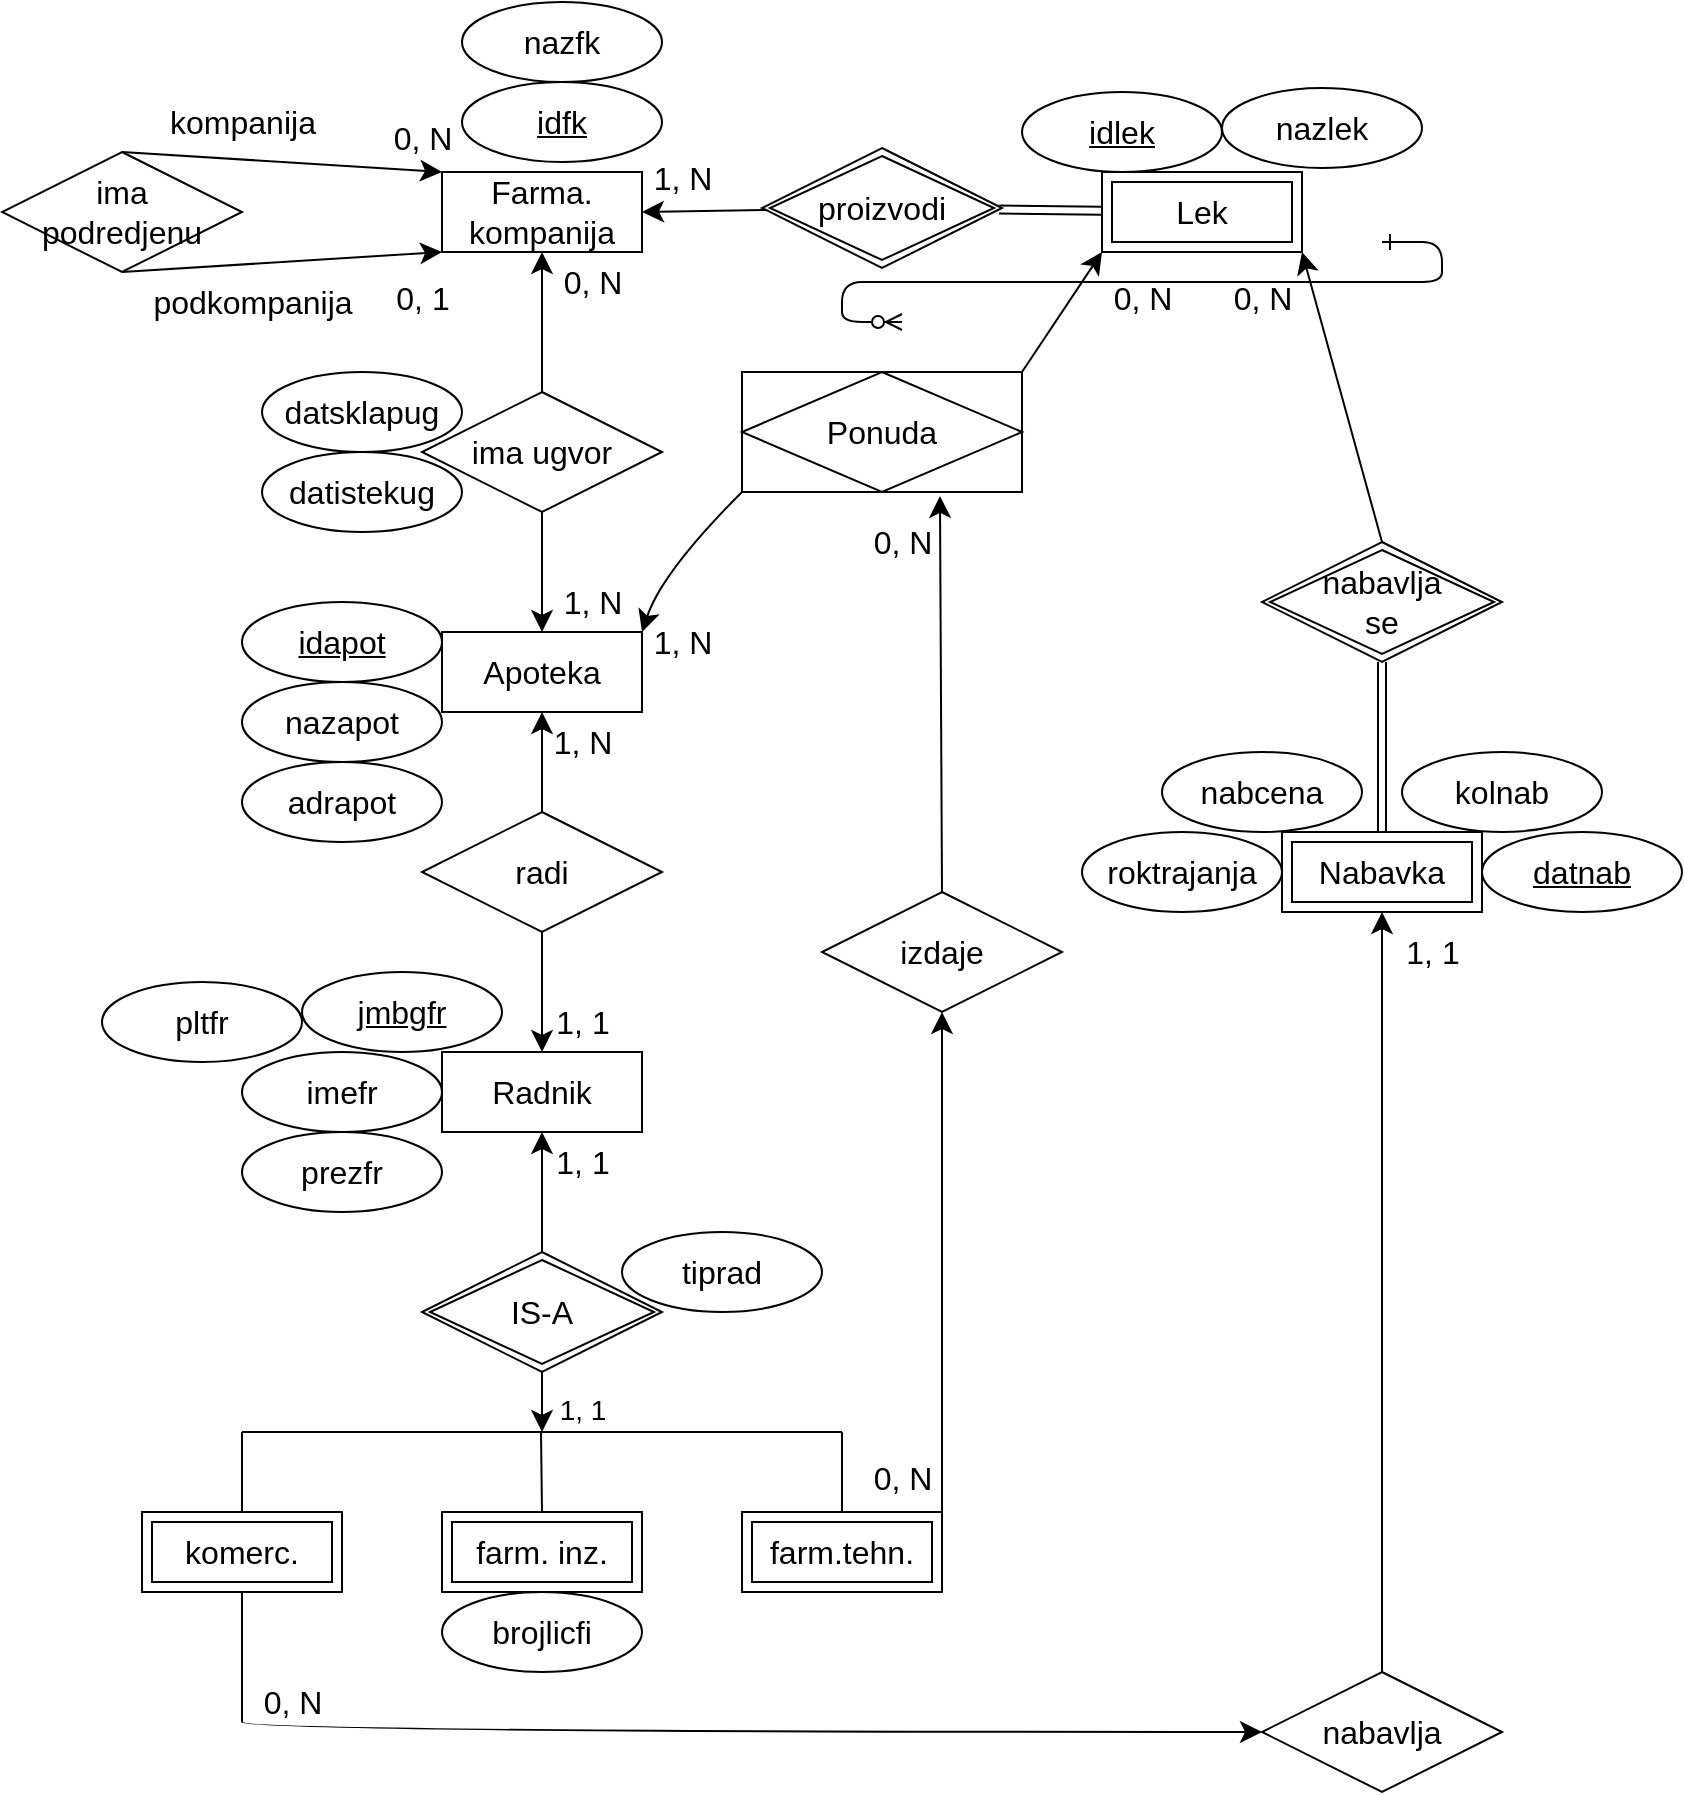 <mxfile version="23.1.2" type="device">
  <diagram id="R2lEEEUBdFMjLlhIrx00" name="Page-1">
    <mxGraphModel dx="742" dy="821" grid="1" gridSize="10" guides="1" tooltips="1" connect="1" arrows="1" fold="1" page="1" pageScale="1" pageWidth="850" pageHeight="1100" math="0" shadow="0" extFonts="Permanent Marker^https://fonts.googleapis.com/css?family=Permanent+Marker">
      <root>
        <mxCell id="0" />
        <mxCell id="1" parent="0" />
        <mxCell id="C-vyLk0tnHw3VtMMgP7b-12" value="" style="edgeStyle=entityRelationEdgeStyle;endArrow=ERzeroToMany;startArrow=ERone;endFill=1;startFill=0;" parent="1" target="C-vyLk0tnHw3VtMMgP7b-17" edge="1">
          <mxGeometry width="100" height="100" relative="1" as="geometry">
            <mxPoint x="700" y="165" as="sourcePoint" />
            <mxPoint x="460" y="205" as="targetPoint" />
          </mxGeometry>
        </mxCell>
        <mxCell id="zpDfuHJKqXzspEZUBGu4-1" value="&lt;div&gt;Farma.&lt;/div&gt;&lt;div&gt;kompanija&lt;br&gt;&lt;/div&gt;" style="whiteSpace=wrap;html=1;align=center;fontSize=16;" vertex="1" parent="1">
          <mxGeometry x="230" y="130" width="100" height="40" as="geometry" />
        </mxCell>
        <mxCell id="zpDfuHJKqXzspEZUBGu4-2" value="Apoteka" style="whiteSpace=wrap;html=1;align=center;fontSize=16;" vertex="1" parent="1">
          <mxGeometry x="230" y="360" width="100" height="40" as="geometry" />
        </mxCell>
        <mxCell id="zpDfuHJKqXzspEZUBGu4-4" value="" style="edgeStyle=none;curved=1;rounded=0;orthogonalLoop=1;jettySize=auto;html=1;fontSize=12;startSize=8;endSize=8;" edge="1" parent="1" source="zpDfuHJKqXzspEZUBGu4-3" target="zpDfuHJKqXzspEZUBGu4-1">
          <mxGeometry relative="1" as="geometry" />
        </mxCell>
        <mxCell id="zpDfuHJKqXzspEZUBGu4-5" value="" style="edgeStyle=none;curved=1;rounded=0;orthogonalLoop=1;jettySize=auto;html=1;fontSize=12;startSize=8;endSize=8;" edge="1" parent="1" source="zpDfuHJKqXzspEZUBGu4-3" target="zpDfuHJKqXzspEZUBGu4-2">
          <mxGeometry relative="1" as="geometry" />
        </mxCell>
        <mxCell id="zpDfuHJKqXzspEZUBGu4-3" value="ima ugvor" style="shape=rhombus;perimeter=rhombusPerimeter;whiteSpace=wrap;html=1;align=center;fontSize=16;" vertex="1" parent="1">
          <mxGeometry x="220" y="240" width="120" height="60" as="geometry" />
        </mxCell>
        <mxCell id="zpDfuHJKqXzspEZUBGu4-6" value="0, N" style="text;html=1;align=center;verticalAlign=middle;resizable=0;points=[];autosize=1;strokeColor=none;fillColor=none;fontSize=16;" vertex="1" parent="1">
          <mxGeometry x="280" y="170" width="50" height="30" as="geometry" />
        </mxCell>
        <mxCell id="zpDfuHJKqXzspEZUBGu4-7" value="1, N" style="text;html=1;align=center;verticalAlign=middle;resizable=0;points=[];autosize=1;strokeColor=none;fillColor=none;fontSize=16;" vertex="1" parent="1">
          <mxGeometry x="280" y="330" width="50" height="30" as="geometry" />
        </mxCell>
        <mxCell id="zpDfuHJKqXzspEZUBGu4-9" style="edgeStyle=none;curved=1;rounded=0;orthogonalLoop=1;jettySize=auto;html=1;exitX=0.5;exitY=1;exitDx=0;exitDy=0;entryX=0;entryY=1;entryDx=0;entryDy=0;fontSize=12;startSize=8;endSize=8;" edge="1" source="zpDfuHJKqXzspEZUBGu4-11" parent="1">
          <mxGeometry relative="1" as="geometry">
            <mxPoint x="230" y="170" as="targetPoint" />
          </mxGeometry>
        </mxCell>
        <mxCell id="zpDfuHJKqXzspEZUBGu4-10" style="edgeStyle=none;curved=1;rounded=0;orthogonalLoop=1;jettySize=auto;html=1;exitX=0.5;exitY=0;exitDx=0;exitDy=0;entryX=0;entryY=0;entryDx=0;entryDy=0;fontSize=12;startSize=8;endSize=8;" edge="1" source="zpDfuHJKqXzspEZUBGu4-11" parent="1">
          <mxGeometry relative="1" as="geometry">
            <mxPoint x="230" y="130" as="targetPoint" />
          </mxGeometry>
        </mxCell>
        <mxCell id="zpDfuHJKqXzspEZUBGu4-11" value="&lt;div&gt;ima&lt;/div&gt;&lt;div&gt;podredjenu&lt;br&gt;&lt;/div&gt;" style="shape=rhombus;perimeter=rhombusPerimeter;whiteSpace=wrap;html=1;align=center;fontSize=16;" vertex="1" parent="1">
          <mxGeometry x="10" y="120" width="120" height="60" as="geometry" />
        </mxCell>
        <mxCell id="zpDfuHJKqXzspEZUBGu4-12" value="kompanija" style="text;html=1;align=center;verticalAlign=middle;resizable=0;points=[];autosize=1;strokeColor=none;fillColor=none;fontSize=16;" vertex="1" parent="1">
          <mxGeometry x="80" y="90" width="100" height="30" as="geometry" />
        </mxCell>
        <mxCell id="zpDfuHJKqXzspEZUBGu4-13" value="podkompanija" style="text;html=1;align=center;verticalAlign=middle;resizable=0;points=[];autosize=1;strokeColor=none;fillColor=none;fontSize=16;" vertex="1" parent="1">
          <mxGeometry x="75" y="180" width="120" height="30" as="geometry" />
        </mxCell>
        <mxCell id="zpDfuHJKqXzspEZUBGu4-14" value="0, N" style="text;html=1;align=center;verticalAlign=middle;resizable=0;points=[];autosize=1;strokeColor=none;fillColor=none;fontSize=16;" vertex="1" parent="1">
          <mxGeometry x="195" y="98" width="50" height="30" as="geometry" />
        </mxCell>
        <mxCell id="zpDfuHJKqXzspEZUBGu4-15" value="0, 1" style="text;html=1;align=center;verticalAlign=middle;resizable=0;points=[];autosize=1;strokeColor=none;fillColor=none;fontSize=16;" vertex="1" parent="1">
          <mxGeometry x="195" y="178" width="50" height="30" as="geometry" />
        </mxCell>
        <mxCell id="zpDfuHJKqXzspEZUBGu4-17" value="Lek" style="shape=ext;margin=3;double=1;whiteSpace=wrap;html=1;align=center;fontSize=16;" vertex="1" parent="1">
          <mxGeometry x="560" y="130" width="100" height="40" as="geometry" />
        </mxCell>
        <mxCell id="zpDfuHJKqXzspEZUBGu4-19" value="" style="edgeStyle=none;curved=1;rounded=0;orthogonalLoop=1;jettySize=auto;html=1;fontSize=12;shape=link;" edge="1" parent="1" source="zpDfuHJKqXzspEZUBGu4-18" target="zpDfuHJKqXzspEZUBGu4-17">
          <mxGeometry relative="1" as="geometry" />
        </mxCell>
        <mxCell id="zpDfuHJKqXzspEZUBGu4-20" value="" style="edgeStyle=none;curved=1;rounded=0;orthogonalLoop=1;jettySize=auto;html=1;fontSize=12;startSize=8;endSize=8;entryX=1;entryY=0.5;entryDx=0;entryDy=0;" edge="1" parent="1" source="zpDfuHJKqXzspEZUBGu4-18" target="zpDfuHJKqXzspEZUBGu4-1">
          <mxGeometry relative="1" as="geometry" />
        </mxCell>
        <mxCell id="zpDfuHJKqXzspEZUBGu4-18" value="proizvodi" style="shape=rhombus;double=1;perimeter=rhombusPerimeter;whiteSpace=wrap;html=1;align=center;fontSize=16;" vertex="1" parent="1">
          <mxGeometry x="390" y="118" width="120" height="60" as="geometry" />
        </mxCell>
        <mxCell id="zpDfuHJKqXzspEZUBGu4-21" value="1, N" style="text;html=1;align=center;verticalAlign=middle;resizable=0;points=[];autosize=1;strokeColor=none;fillColor=none;fontSize=16;" vertex="1" parent="1">
          <mxGeometry x="325" y="118" width="50" height="30" as="geometry" />
        </mxCell>
        <mxCell id="zpDfuHJKqXzspEZUBGu4-25" value="1, N" style="text;html=1;align=center;verticalAlign=middle;resizable=0;points=[];autosize=1;strokeColor=none;fillColor=none;fontSize=16;" vertex="1" parent="1">
          <mxGeometry x="325" y="350" width="50" height="30" as="geometry" />
        </mxCell>
        <mxCell id="zpDfuHJKqXzspEZUBGu4-26" value="0, N" style="text;html=1;align=center;verticalAlign=middle;resizable=0;points=[];autosize=1;strokeColor=none;fillColor=none;fontSize=16;" vertex="1" parent="1">
          <mxGeometry x="555" y="178" width="50" height="30" as="geometry" />
        </mxCell>
        <mxCell id="zpDfuHJKqXzspEZUBGu4-29" value="" style="edgeStyle=none;curved=1;rounded=0;orthogonalLoop=1;jettySize=auto;html=1;fontSize=12;startSize=8;endSize=8;entryX=0.5;entryY=1;entryDx=0;entryDy=0;" edge="1" parent="1" source="zpDfuHJKqXzspEZUBGu4-28" target="zpDfuHJKqXzspEZUBGu4-2">
          <mxGeometry relative="1" as="geometry" />
        </mxCell>
        <mxCell id="zpDfuHJKqXzspEZUBGu4-30" style="edgeStyle=none;curved=1;rounded=0;orthogonalLoop=1;jettySize=auto;html=1;exitX=0.5;exitY=1;exitDx=0;exitDy=0;entryX=0.5;entryY=0;entryDx=0;entryDy=0;fontSize=12;startSize=8;endSize=8;" edge="1" parent="1" source="zpDfuHJKqXzspEZUBGu4-28">
          <mxGeometry relative="1" as="geometry">
            <mxPoint x="280" y="570" as="targetPoint" />
          </mxGeometry>
        </mxCell>
        <mxCell id="zpDfuHJKqXzspEZUBGu4-28" value="radi" style="shape=rhombus;perimeter=rhombusPerimeter;whiteSpace=wrap;html=1;align=center;fontSize=16;" vertex="1" parent="1">
          <mxGeometry x="220" y="450" width="120" height="60" as="geometry" />
        </mxCell>
        <mxCell id="zpDfuHJKqXzspEZUBGu4-31" value="1, 1" style="text;html=1;align=center;verticalAlign=middle;resizable=0;points=[];autosize=1;strokeColor=none;fillColor=none;fontSize=16;" vertex="1" parent="1">
          <mxGeometry x="275" y="540" width="50" height="30" as="geometry" />
        </mxCell>
        <mxCell id="zpDfuHJKqXzspEZUBGu4-32" value="1, N" style="text;html=1;align=center;verticalAlign=middle;resizable=0;points=[];autosize=1;strokeColor=none;fillColor=none;fontSize=16;" vertex="1" parent="1">
          <mxGeometry x="275" y="400" width="50" height="30" as="geometry" />
        </mxCell>
        <mxCell id="zpDfuHJKqXzspEZUBGu4-33" value="" style="edgeStyle=orthogonalEdgeStyle;rounded=0;orthogonalLoop=1;jettySize=auto;html=1;fontSize=12;curved=1;startSize=8;endSize=8;" edge="1" source="zpDfuHJKqXzspEZUBGu4-34" target="zpDfuHJKqXzspEZUBGu4-44" parent="1">
          <mxGeometry relative="1" as="geometry" />
        </mxCell>
        <mxCell id="zpDfuHJKqXzspEZUBGu4-34" value="IS-A" style="shape=rhombus;double=1;perimeter=rhombusPerimeter;whiteSpace=wrap;html=1;align=center;fontSize=16;" vertex="1" parent="1">
          <mxGeometry x="220" y="670" width="120" height="60" as="geometry" />
        </mxCell>
        <mxCell id="zpDfuHJKqXzspEZUBGu4-73" style="edgeStyle=none;curved=1;rounded=0;orthogonalLoop=1;jettySize=auto;html=1;exitX=0.5;exitY=1;exitDx=0;exitDy=0;fontSize=12;startSize=8;endSize=8;" edge="1" parent="1" source="zpDfuHJKqXzspEZUBGu4-35" target="zpDfuHJKqXzspEZUBGu4-67">
          <mxGeometry relative="1" as="geometry">
            <mxPoint x="130" y="920" as="targetPoint" />
            <Array as="points">
              <mxPoint x="130" y="860" />
              <mxPoint x="130" y="900" />
              <mxPoint x="130" y="910" />
            </Array>
          </mxGeometry>
        </mxCell>
        <mxCell id="zpDfuHJKqXzspEZUBGu4-35" value="komerc." style="shape=ext;margin=3;double=1;whiteSpace=wrap;html=1;align=center;fontSize=16;" vertex="1" parent="1">
          <mxGeometry x="80" y="800" width="100" height="40" as="geometry" />
        </mxCell>
        <mxCell id="zpDfuHJKqXzspEZUBGu4-55" style="edgeStyle=none;curved=1;rounded=0;orthogonalLoop=1;jettySize=auto;html=1;exitX=1;exitY=0;exitDx=0;exitDy=0;entryX=0.5;entryY=1;entryDx=0;entryDy=0;fontSize=12;startSize=8;endSize=8;" edge="1" parent="1" source="zpDfuHJKqXzspEZUBGu4-36" target="zpDfuHJKqXzspEZUBGu4-54">
          <mxGeometry relative="1" as="geometry" />
        </mxCell>
        <mxCell id="zpDfuHJKqXzspEZUBGu4-36" value="farm.tehn." style="shape=ext;margin=3;double=1;whiteSpace=wrap;html=1;align=center;fontSize=16;" vertex="1" parent="1">
          <mxGeometry x="380" y="800" width="100" height="40" as="geometry" />
        </mxCell>
        <mxCell id="zpDfuHJKqXzspEZUBGu4-37" value="" style="edgeStyle=none;curved=1;rounded=0;orthogonalLoop=1;jettySize=auto;html=1;exitX=0.5;exitY=1;exitDx=0;exitDy=0;fontSize=12;startSize=8;endSize=8;" edge="1" source="zpDfuHJKqXzspEZUBGu4-34" parent="1">
          <mxGeometry relative="1" as="geometry">
            <mxPoint x="280" y="760" as="targetPoint" />
            <mxPoint x="280" y="730" as="sourcePoint" />
          </mxGeometry>
        </mxCell>
        <mxCell id="zpDfuHJKqXzspEZUBGu4-38" value="" style="endArrow=none;html=1;rounded=0;fontSize=12;startSize=8;endSize=8;curved=1;" edge="1" parent="1">
          <mxGeometry relative="1" as="geometry">
            <mxPoint x="130" y="760" as="sourcePoint" />
            <mxPoint x="430" y="760" as="targetPoint" />
          </mxGeometry>
        </mxCell>
        <mxCell id="zpDfuHJKqXzspEZUBGu4-39" value="" style="endArrow=none;html=1;rounded=0;fontSize=12;startSize=8;endSize=8;curved=1;entryX=0.5;entryY=0;entryDx=0;entryDy=0;" edge="1" target="zpDfuHJKqXzspEZUBGu4-36" parent="1">
          <mxGeometry relative="1" as="geometry">
            <mxPoint x="430" y="760" as="sourcePoint" />
            <mxPoint x="550" y="699.5" as="targetPoint" />
          </mxGeometry>
        </mxCell>
        <mxCell id="zpDfuHJKqXzspEZUBGu4-40" value="" style="endArrow=none;html=1;rounded=0;fontSize=12;startSize=8;endSize=8;curved=1;exitX=0.5;exitY=0;exitDx=0;exitDy=0;" edge="1" source="zpDfuHJKqXzspEZUBGu4-35" parent="1">
          <mxGeometry relative="1" as="geometry">
            <mxPoint x="40" y="760" as="sourcePoint" />
            <mxPoint x="130" y="760" as="targetPoint" />
          </mxGeometry>
        </mxCell>
        <mxCell id="zpDfuHJKqXzspEZUBGu4-41" value="" style="endArrow=none;html=1;rounded=0;fontSize=12;startSize=8;endSize=8;curved=1;exitX=0.5;exitY=0;exitDx=0;exitDy=0;" edge="1" parent="1">
          <mxGeometry relative="1" as="geometry">
            <mxPoint x="280" y="800" as="sourcePoint" />
            <mxPoint x="279.5" y="760" as="targetPoint" />
          </mxGeometry>
        </mxCell>
        <mxCell id="zpDfuHJKqXzspEZUBGu4-42" value="farm. inz." style="shape=ext;margin=3;double=1;whiteSpace=wrap;html=1;align=center;fontSize=16;" vertex="1" parent="1">
          <mxGeometry x="230" y="800" width="100" height="40" as="geometry" />
        </mxCell>
        <mxCell id="zpDfuHJKqXzspEZUBGu4-43" value="&lt;font style=&quot;font-size: 14px;&quot;&gt;1, 1&lt;/font&gt;" style="text;html=1;align=center;verticalAlign=middle;resizable=0;points=[];autosize=1;strokeColor=none;fillColor=none;fontSize=16;" vertex="1" parent="1">
          <mxGeometry x="275" y="733" width="50" height="30" as="geometry" />
        </mxCell>
        <mxCell id="zpDfuHJKqXzspEZUBGu4-44" value="&lt;font style=&quot;font-size: 16px;&quot;&gt;Radnik&lt;/font&gt;" style="whiteSpace=wrap;html=1;align=center;fontSize=16;" vertex="1" parent="1">
          <mxGeometry x="230" y="570" width="100" height="40" as="geometry" />
        </mxCell>
        <mxCell id="zpDfuHJKqXzspEZUBGu4-53" value="1, 1" style="text;html=1;align=center;verticalAlign=middle;resizable=0;points=[];autosize=1;strokeColor=none;fillColor=none;fontSize=16;" vertex="1" parent="1">
          <mxGeometry x="275" y="610" width="50" height="30" as="geometry" />
        </mxCell>
        <mxCell id="zpDfuHJKqXzspEZUBGu4-56" style="edgeStyle=none;curved=1;rounded=0;orthogonalLoop=1;jettySize=auto;html=1;exitX=0.5;exitY=0;exitDx=0;exitDy=0;entryX=0.707;entryY=1.033;entryDx=0;entryDy=0;fontSize=12;startSize=8;endSize=8;entryPerimeter=0;" edge="1" parent="1" source="zpDfuHJKqXzspEZUBGu4-54" target="zpDfuHJKqXzspEZUBGu4-59">
          <mxGeometry relative="1" as="geometry">
            <mxPoint x="480" y="285" as="targetPoint" />
          </mxGeometry>
        </mxCell>
        <mxCell id="zpDfuHJKqXzspEZUBGu4-54" value="izdaje" style="shape=rhombus;perimeter=rhombusPerimeter;whiteSpace=wrap;html=1;align=center;fontSize=16;" vertex="1" parent="1">
          <mxGeometry x="420" y="490" width="120" height="60" as="geometry" />
        </mxCell>
        <mxCell id="zpDfuHJKqXzspEZUBGu4-57" value="0, N" style="text;html=1;align=center;verticalAlign=middle;resizable=0;points=[];autosize=1;strokeColor=none;fillColor=none;fontSize=16;" vertex="1" parent="1">
          <mxGeometry x="435" y="768" width="50" height="30" as="geometry" />
        </mxCell>
        <mxCell id="zpDfuHJKqXzspEZUBGu4-58" value="0, N" style="text;html=1;align=center;verticalAlign=middle;resizable=0;points=[];autosize=1;strokeColor=none;fillColor=none;fontSize=16;" vertex="1" parent="1">
          <mxGeometry x="435" y="300" width="50" height="30" as="geometry" />
        </mxCell>
        <mxCell id="zpDfuHJKqXzspEZUBGu4-60" style="edgeStyle=none;curved=1;rounded=0;orthogonalLoop=1;jettySize=auto;html=1;exitX=0;exitY=1;exitDx=0;exitDy=0;fontSize=12;startSize=8;endSize=8;entryX=1;entryY=0;entryDx=0;entryDy=0;" edge="1" parent="1" source="zpDfuHJKqXzspEZUBGu4-59" target="zpDfuHJKqXzspEZUBGu4-2">
          <mxGeometry relative="1" as="geometry">
            <Array as="points">
              <mxPoint x="340" y="330" />
            </Array>
          </mxGeometry>
        </mxCell>
        <mxCell id="zpDfuHJKqXzspEZUBGu4-61" style="edgeStyle=none;curved=1;rounded=0;orthogonalLoop=1;jettySize=auto;html=1;exitX=1;exitY=0;exitDx=0;exitDy=0;entryX=0;entryY=1;entryDx=0;entryDy=0;fontSize=12;startSize=8;endSize=8;" edge="1" parent="1" source="zpDfuHJKqXzspEZUBGu4-59" target="zpDfuHJKqXzspEZUBGu4-17">
          <mxGeometry relative="1" as="geometry" />
        </mxCell>
        <mxCell id="zpDfuHJKqXzspEZUBGu4-59" value="Ponuda" style="shape=associativeEntity;whiteSpace=wrap;html=1;align=center;fontSize=16;" vertex="1" parent="1">
          <mxGeometry x="380" y="230" width="140" height="60" as="geometry" />
        </mxCell>
        <mxCell id="zpDfuHJKqXzspEZUBGu4-62" value="Nabavka" style="shape=ext;margin=3;double=1;whiteSpace=wrap;html=1;align=center;fontSize=16;" vertex="1" parent="1">
          <mxGeometry x="650" y="460" width="100" height="40" as="geometry" />
        </mxCell>
        <mxCell id="zpDfuHJKqXzspEZUBGu4-64" value="" style="edgeStyle=none;curved=1;rounded=0;orthogonalLoop=1;jettySize=auto;html=1;fontSize=12;shape=link;" edge="1" parent="1" source="zpDfuHJKqXzspEZUBGu4-63" target="zpDfuHJKqXzspEZUBGu4-62">
          <mxGeometry relative="1" as="geometry" />
        </mxCell>
        <mxCell id="zpDfuHJKqXzspEZUBGu4-65" style="edgeStyle=none;curved=1;rounded=0;orthogonalLoop=1;jettySize=auto;html=1;exitX=0.5;exitY=0;exitDx=0;exitDy=0;entryX=1;entryY=1;entryDx=0;entryDy=0;fontSize=12;startSize=8;endSize=8;" edge="1" parent="1" source="zpDfuHJKqXzspEZUBGu4-63" target="zpDfuHJKqXzspEZUBGu4-17">
          <mxGeometry relative="1" as="geometry" />
        </mxCell>
        <mxCell id="zpDfuHJKqXzspEZUBGu4-63" value="&lt;div&gt;nabavlja&lt;/div&gt;&lt;div&gt;se&lt;br&gt;&lt;/div&gt;" style="shape=rhombus;double=1;perimeter=rhombusPerimeter;whiteSpace=wrap;html=1;align=center;fontSize=16;" vertex="1" parent="1">
          <mxGeometry x="640" y="315" width="120" height="60" as="geometry" />
        </mxCell>
        <mxCell id="zpDfuHJKqXzspEZUBGu4-66" value="0, N" style="text;html=1;align=center;verticalAlign=middle;resizable=0;points=[];autosize=1;strokeColor=none;fillColor=none;fontSize=16;" vertex="1" parent="1">
          <mxGeometry x="615" y="178" width="50" height="30" as="geometry" />
        </mxCell>
        <mxCell id="zpDfuHJKqXzspEZUBGu4-74" style="edgeStyle=none;curved=1;rounded=0;orthogonalLoop=1;jettySize=auto;html=1;exitX=0.5;exitY=0;exitDx=0;exitDy=0;entryX=0.5;entryY=1;entryDx=0;entryDy=0;fontSize=12;startSize=8;endSize=8;" edge="1" parent="1" source="zpDfuHJKqXzspEZUBGu4-67" target="zpDfuHJKqXzspEZUBGu4-62">
          <mxGeometry relative="1" as="geometry" />
        </mxCell>
        <mxCell id="zpDfuHJKqXzspEZUBGu4-67" value="nabavlja" style="shape=rhombus;perimeter=rhombusPerimeter;whiteSpace=wrap;html=1;align=center;fontSize=16;" vertex="1" parent="1">
          <mxGeometry x="640" y="880" width="120" height="60" as="geometry" />
        </mxCell>
        <mxCell id="zpDfuHJKqXzspEZUBGu4-75" value="1, 1" style="text;html=1;align=center;verticalAlign=middle;resizable=0;points=[];autosize=1;strokeColor=none;fillColor=none;fontSize=16;" vertex="1" parent="1">
          <mxGeometry x="700" y="505" width="50" height="30" as="geometry" />
        </mxCell>
        <mxCell id="zpDfuHJKqXzspEZUBGu4-76" value="0, N" style="text;html=1;align=center;verticalAlign=middle;resizable=0;points=[];autosize=1;strokeColor=none;fillColor=none;fontSize=16;" vertex="1" parent="1">
          <mxGeometry x="130" y="880" width="50" height="30" as="geometry" />
        </mxCell>
        <mxCell id="zpDfuHJKqXzspEZUBGu4-77" value="idfk" style="ellipse;whiteSpace=wrap;html=1;align=center;fontStyle=4;fontSize=16;" vertex="1" parent="1">
          <mxGeometry x="240" y="85" width="100" height="40" as="geometry" />
        </mxCell>
        <mxCell id="zpDfuHJKqXzspEZUBGu4-78" value="nazfk" style="ellipse;whiteSpace=wrap;html=1;align=center;fontSize=16;" vertex="1" parent="1">
          <mxGeometry x="240" y="45" width="100" height="40" as="geometry" />
        </mxCell>
        <mxCell id="zpDfuHJKqXzspEZUBGu4-79" value="datsklapug" style="ellipse;whiteSpace=wrap;html=1;align=center;fontSize=16;" vertex="1" parent="1">
          <mxGeometry x="140" y="230" width="100" height="40" as="geometry" />
        </mxCell>
        <mxCell id="zpDfuHJKqXzspEZUBGu4-80" value="datistekug" style="ellipse;whiteSpace=wrap;html=1;align=center;fontSize=16;" vertex="1" parent="1">
          <mxGeometry x="140" y="270" width="100" height="40" as="geometry" />
        </mxCell>
        <mxCell id="zpDfuHJKqXzspEZUBGu4-81" value="idapot" style="ellipse;whiteSpace=wrap;html=1;align=center;fontStyle=4;fontSize=16;" vertex="1" parent="1">
          <mxGeometry x="130" y="345" width="100" height="40" as="geometry" />
        </mxCell>
        <mxCell id="zpDfuHJKqXzspEZUBGu4-82" value="nazapot" style="ellipse;whiteSpace=wrap;html=1;align=center;fontSize=16;" vertex="1" parent="1">
          <mxGeometry x="130" y="385" width="100" height="40" as="geometry" />
        </mxCell>
        <mxCell id="zpDfuHJKqXzspEZUBGu4-83" value="adrapot" style="ellipse;whiteSpace=wrap;html=1;align=center;fontSize=16;" vertex="1" parent="1">
          <mxGeometry x="130" y="425" width="100" height="40" as="geometry" />
        </mxCell>
        <mxCell id="zpDfuHJKqXzspEZUBGu4-84" value="jmbgfr" style="ellipse;whiteSpace=wrap;html=1;align=center;fontStyle=4;fontSize=16;" vertex="1" parent="1">
          <mxGeometry x="160" y="530" width="100" height="40" as="geometry" />
        </mxCell>
        <mxCell id="zpDfuHJKqXzspEZUBGu4-85" value="imefr" style="ellipse;whiteSpace=wrap;html=1;align=center;fontSize=16;" vertex="1" parent="1">
          <mxGeometry x="130" y="570" width="100" height="40" as="geometry" />
        </mxCell>
        <mxCell id="zpDfuHJKqXzspEZUBGu4-86" value="prezfr" style="ellipse;whiteSpace=wrap;html=1;align=center;fontSize=16;" vertex="1" parent="1">
          <mxGeometry x="130" y="610" width="100" height="40" as="geometry" />
        </mxCell>
        <mxCell id="zpDfuHJKqXzspEZUBGu4-87" value="pltfr" style="ellipse;whiteSpace=wrap;html=1;align=center;fontSize=16;" vertex="1" parent="1">
          <mxGeometry x="60" y="535" width="100" height="40" as="geometry" />
        </mxCell>
        <mxCell id="zpDfuHJKqXzspEZUBGu4-88" value="tiprad" style="ellipse;whiteSpace=wrap;html=1;align=center;fontSize=16;" vertex="1" parent="1">
          <mxGeometry x="320" y="660" width="100" height="40" as="geometry" />
        </mxCell>
        <mxCell id="zpDfuHJKqXzspEZUBGu4-89" value="idlek" style="ellipse;whiteSpace=wrap;html=1;align=center;fontStyle=4;fontSize=16;" vertex="1" parent="1">
          <mxGeometry x="520" y="90" width="100" height="40" as="geometry" />
        </mxCell>
        <mxCell id="zpDfuHJKqXzspEZUBGu4-90" value="nazlek" style="ellipse;whiteSpace=wrap;html=1;align=center;fontSize=16;" vertex="1" parent="1">
          <mxGeometry x="620" y="88" width="100" height="40" as="geometry" />
        </mxCell>
        <mxCell id="zpDfuHJKqXzspEZUBGu4-91" value="brojlicfi" style="ellipse;whiteSpace=wrap;html=1;align=center;fontSize=16;" vertex="1" parent="1">
          <mxGeometry x="230" y="840" width="100" height="40" as="geometry" />
        </mxCell>
        <mxCell id="zpDfuHJKqXzspEZUBGu4-92" value="kolnab" style="ellipse;whiteSpace=wrap;html=1;align=center;fontSize=16;" vertex="1" parent="1">
          <mxGeometry x="710" y="420" width="100" height="40" as="geometry" />
        </mxCell>
        <mxCell id="zpDfuHJKqXzspEZUBGu4-93" value="datnab" style="ellipse;whiteSpace=wrap;html=1;align=center;fontStyle=4;fontSize=16;" vertex="1" parent="1">
          <mxGeometry x="750" y="460" width="100" height="40" as="geometry" />
        </mxCell>
        <mxCell id="zpDfuHJKqXzspEZUBGu4-94" value="nabcena" style="ellipse;whiteSpace=wrap;html=1;align=center;fontSize=16;" vertex="1" parent="1">
          <mxGeometry x="590" y="420" width="100" height="40" as="geometry" />
        </mxCell>
        <mxCell id="zpDfuHJKqXzspEZUBGu4-95" value="roktrajanja" style="ellipse;whiteSpace=wrap;html=1;align=center;fontSize=16;" vertex="1" parent="1">
          <mxGeometry x="550" y="460" width="100" height="40" as="geometry" />
        </mxCell>
      </root>
    </mxGraphModel>
  </diagram>
</mxfile>

